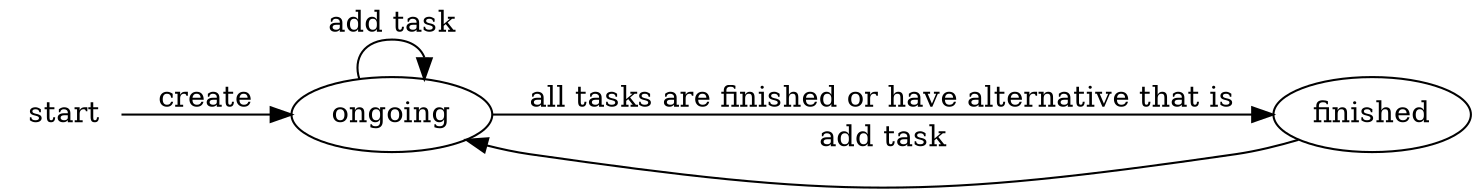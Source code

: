 digraph finite_state_machine {
    node [label=""];

    start           [label="start", shape=none];
    ongoing         [label="ongoing"];
    finished        [label="finished"];

    start -> ongoing[label="create"];

    ongoing -> ongoing[label="add task"];
    ongoing -> finished[label="all tasks are finished or have alternative that is"];

    finished -> ongoing[label="add task"];

    rankdir=LR
}
